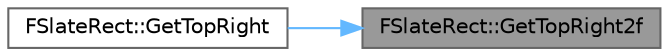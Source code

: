 digraph "FSlateRect::GetTopRight2f"
{
 // INTERACTIVE_SVG=YES
 // LATEX_PDF_SIZE
  bgcolor="transparent";
  edge [fontname=Helvetica,fontsize=10,labelfontname=Helvetica,labelfontsize=10];
  node [fontname=Helvetica,fontsize=10,shape=box,height=0.2,width=0.4];
  rankdir="RL";
  Node1 [id="Node000001",label="FSlateRect::GetTopRight2f",height=0.2,width=0.4,color="gray40", fillcolor="grey60", style="filled", fontcolor="black",tooltip=" "];
  Node1 -> Node2 [id="edge1_Node000001_Node000002",dir="back",color="steelblue1",style="solid",tooltip=" "];
  Node2 [id="Node000002",label="FSlateRect::GetTopRight",height=0.2,width=0.4,color="grey40", fillcolor="white", style="filled",URL="$db/d16/classFSlateRect.html#a39a1341f3897b903fc70aea3c6aadc90",tooltip="Returns the top-right position of the rectangle."];
}
